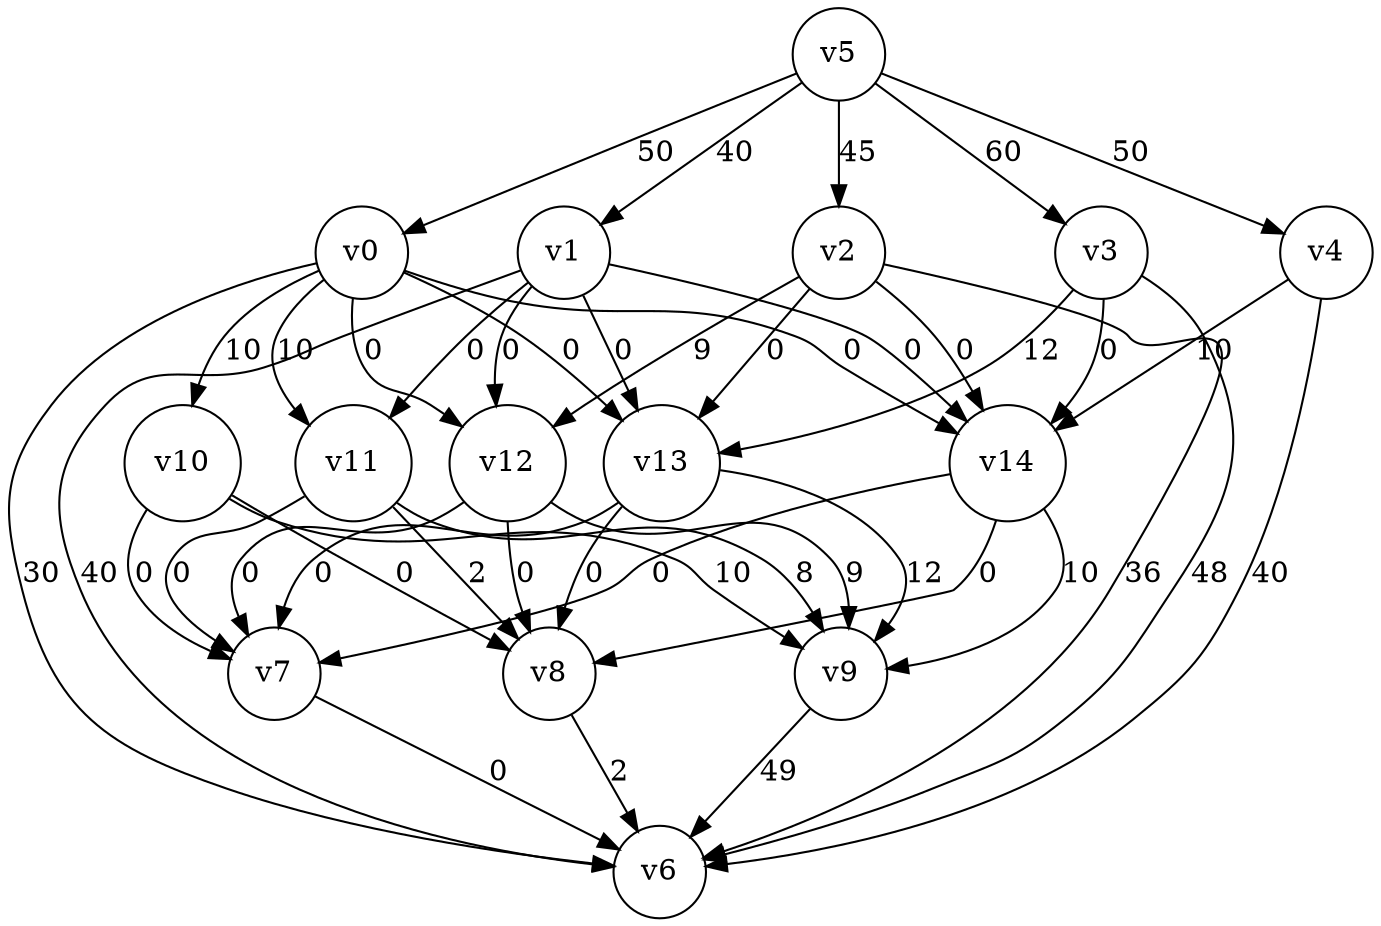 digraph
{
	node [shape=circle, label="v0"] 0;
	node [shape=circle, label="v1"] 1;
	node [shape=circle, label="v2"] 2;
	node [shape=circle, label="v3"] 3;
	node [shape=circle, label="v4"] 4;
	node [shape=circle, label="v5"] 5;
	node [shape=circle, label="v6"] 6;
	node [shape=circle, label="v7"] 7;
	node [shape=circle, label="v8"] 8;
	node [shape=circle, label="v9"] 9;
	node [shape=circle, label="v10"] 10;
	node [shape=circle, label="v11"] 11;
	node [shape=circle, label="v12"] 12;
	node [shape=circle, label="v13"] 13;
	node [shape=circle, label="v14"] 14;
	0 -> 6 [label="30"]
	0 -> 10 [label="10"]
	0 -> 11 [label="10"]
	0 -> 12 [label="0"]
	0 -> 13 [label="0"]
	0 -> 14 [label="0"]
	1 -> 6 [label="40"]
	1 -> 11 [label="0"]
	1 -> 12 [label="0"]
	1 -> 13 [label="0"]
	1 -> 14 [label="0"]
	2 -> 6 [label="36"]
	2 -> 12 [label="9"]
	2 -> 13 [label="0"]
	2 -> 14 [label="0"]
	3 -> 6 [label="48"]
	3 -> 13 [label="12"]
	3 -> 14 [label="0"]
	4 -> 6 [label="40"]
	4 -> 14 [label="10"]
	5 -> 0 [label="50"]
	5 -> 1 [label="40"]
	5 -> 2 [label="45"]
	5 -> 3 [label="60"]
	5 -> 4 [label="50"]
	7 -> 6 [label="0"]
	8 -> 6 [label="2"]
	9 -> 6 [label="49"]
	10 -> 7 [label="0"]
	10 -> 8 [label="0"]
	10 -> 9 [label="10"]
	11 -> 7 [label="0"]
	11 -> 8 [label="2"]
	11 -> 9 [label="8"]
	12 -> 7 [label="0"]
	12 -> 8 [label="0"]
	12 -> 9 [label="9"]
	13 -> 7 [label="0"]
	13 -> 8 [label="0"]
	13 -> 9 [label="12"]
	14 -> 7 [label="0"]
	14 -> 8 [label="0"]
	14 -> 9 [label="10"]
}
